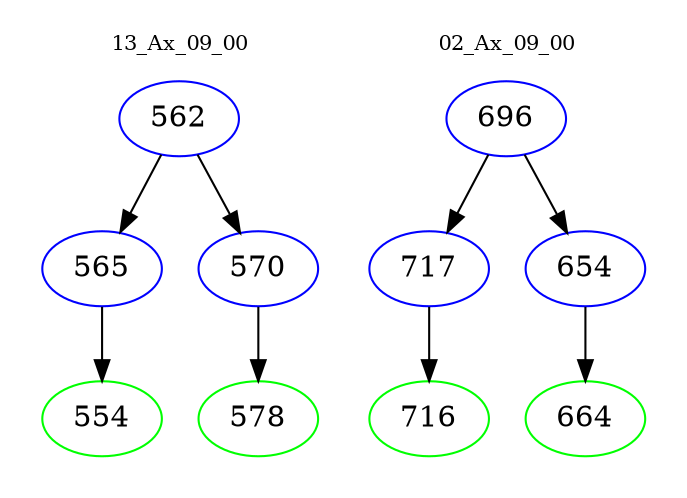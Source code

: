 digraph{
subgraph cluster_0 {
color = white
label = "13_Ax_09_00";
fontsize=10;
T0_562 [label="562", color="blue"]
T0_562 -> T0_565 [color="black"]
T0_565 [label="565", color="blue"]
T0_565 -> T0_554 [color="black"]
T0_554 [label="554", color="green"]
T0_562 -> T0_570 [color="black"]
T0_570 [label="570", color="blue"]
T0_570 -> T0_578 [color="black"]
T0_578 [label="578", color="green"]
}
subgraph cluster_1 {
color = white
label = "02_Ax_09_00";
fontsize=10;
T1_696 [label="696", color="blue"]
T1_696 -> T1_717 [color="black"]
T1_717 [label="717", color="blue"]
T1_717 -> T1_716 [color="black"]
T1_716 [label="716", color="green"]
T1_696 -> T1_654 [color="black"]
T1_654 [label="654", color="blue"]
T1_654 -> T1_664 [color="black"]
T1_664 [label="664", color="green"]
}
}
